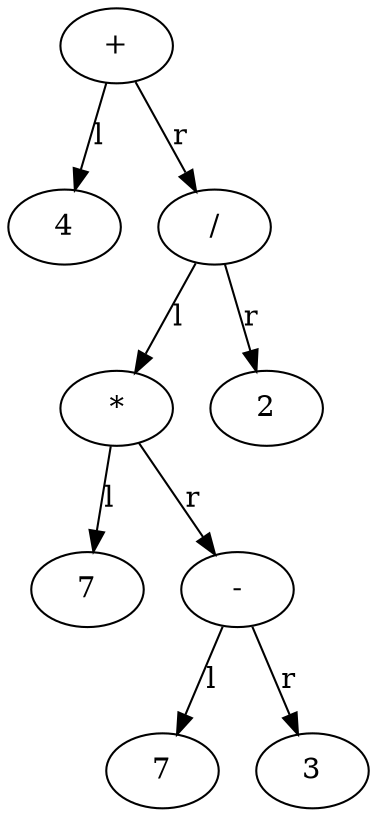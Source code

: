digraph ARG {
    8 [label="+"];
    8 -> 0 [label="l"];
    0 [label="4"];
    8 -> 7 [label="r"];
    7 [label="/"];
    7 -> 5 [label="l"];
    5 [label="*"];
    5 -> 1 [label="l"];
    1 [label="7"];
    5 -> 4 [label="r"];
    4 [label="-"];
    4 -> 2 [label="l"];
    2 [label="7"];
    4 -> 3 [label="r"];
    3 [label="3"];
    7 -> 6 [label="r"];
    6 [label="2"];
}
